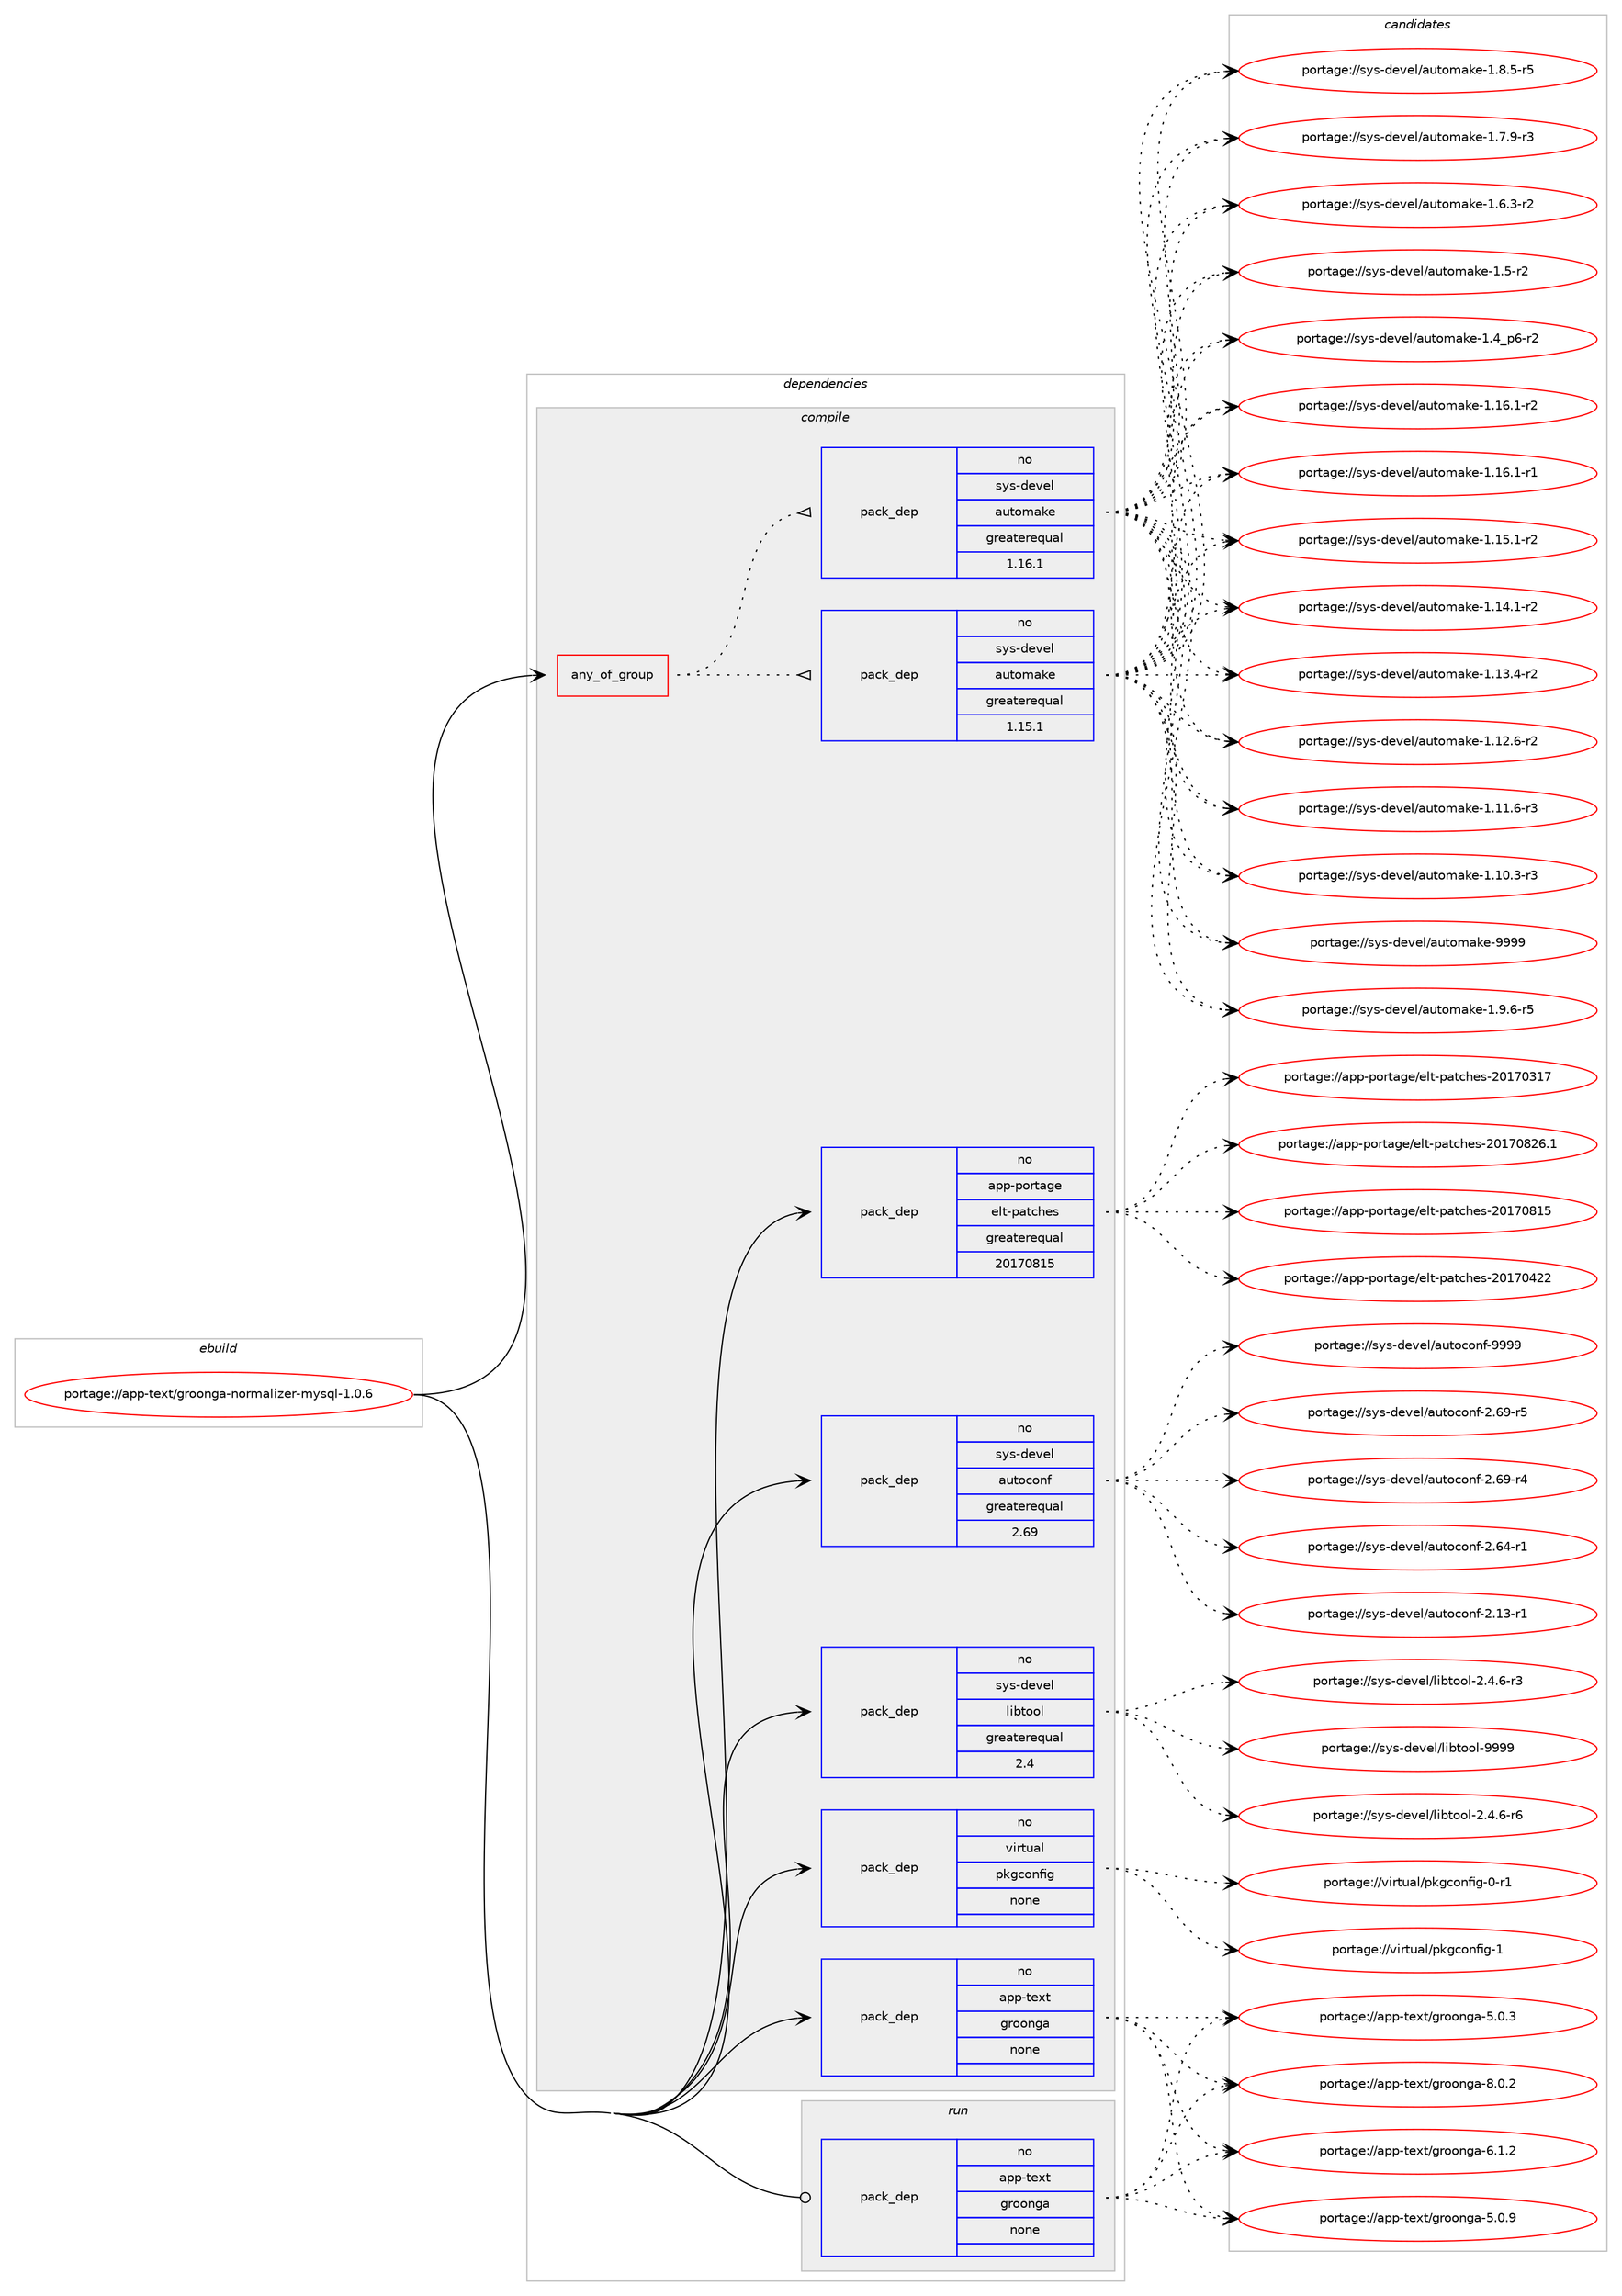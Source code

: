 digraph prolog {

# *************
# Graph options
# *************

newrank=true;
concentrate=true;
compound=true;
graph [rankdir=LR,fontname=Helvetica,fontsize=10,ranksep=1.5];#, ranksep=2.5, nodesep=0.2];
edge  [arrowhead=vee];
node  [fontname=Helvetica,fontsize=10];

# **********
# The ebuild
# **********

subgraph cluster_leftcol {
color=gray;
label=<<i>ebuild</i>>;
id [label="portage://app-text/groonga-normalizer-mysql-1.0.6", color=red, width=4, href="../app-text/groonga-normalizer-mysql-1.0.6.svg"];
}

# ****************
# The dependencies
# ****************

subgraph cluster_midcol {
color=gray;
label=<<i>dependencies</i>>;
subgraph cluster_compile {
fillcolor="#eeeeee";
style=filled;
label=<<i>compile</i>>;
subgraph any7705 {
dependency597289 [label=<<TABLE BORDER="0" CELLBORDER="1" CELLSPACING="0" CELLPADDING="4"><TR><TD CELLPADDING="10">any_of_group</TD></TR></TABLE>>, shape=none, color=red];subgraph pack449047 {
dependency597290 [label=<<TABLE BORDER="0" CELLBORDER="1" CELLSPACING="0" CELLPADDING="4" WIDTH="220"><TR><TD ROWSPAN="6" CELLPADDING="30">pack_dep</TD></TR><TR><TD WIDTH="110">no</TD></TR><TR><TD>sys-devel</TD></TR><TR><TD>automake</TD></TR><TR><TD>greaterequal</TD></TR><TR><TD>1.16.1</TD></TR></TABLE>>, shape=none, color=blue];
}
dependency597289:e -> dependency597290:w [weight=20,style="dotted",arrowhead="oinv"];
subgraph pack449048 {
dependency597291 [label=<<TABLE BORDER="0" CELLBORDER="1" CELLSPACING="0" CELLPADDING="4" WIDTH="220"><TR><TD ROWSPAN="6" CELLPADDING="30">pack_dep</TD></TR><TR><TD WIDTH="110">no</TD></TR><TR><TD>sys-devel</TD></TR><TR><TD>automake</TD></TR><TR><TD>greaterequal</TD></TR><TR><TD>1.15.1</TD></TR></TABLE>>, shape=none, color=blue];
}
dependency597289:e -> dependency597291:w [weight=20,style="dotted",arrowhead="oinv"];
}
id:e -> dependency597289:w [weight=20,style="solid",arrowhead="vee"];
subgraph pack449049 {
dependency597292 [label=<<TABLE BORDER="0" CELLBORDER="1" CELLSPACING="0" CELLPADDING="4" WIDTH="220"><TR><TD ROWSPAN="6" CELLPADDING="30">pack_dep</TD></TR><TR><TD WIDTH="110">no</TD></TR><TR><TD>app-portage</TD></TR><TR><TD>elt-patches</TD></TR><TR><TD>greaterequal</TD></TR><TR><TD>20170815</TD></TR></TABLE>>, shape=none, color=blue];
}
id:e -> dependency597292:w [weight=20,style="solid",arrowhead="vee"];
subgraph pack449050 {
dependency597293 [label=<<TABLE BORDER="0" CELLBORDER="1" CELLSPACING="0" CELLPADDING="4" WIDTH="220"><TR><TD ROWSPAN="6" CELLPADDING="30">pack_dep</TD></TR><TR><TD WIDTH="110">no</TD></TR><TR><TD>app-text</TD></TR><TR><TD>groonga</TD></TR><TR><TD>none</TD></TR><TR><TD></TD></TR></TABLE>>, shape=none, color=blue];
}
id:e -> dependency597293:w [weight=20,style="solid",arrowhead="vee"];
subgraph pack449051 {
dependency597294 [label=<<TABLE BORDER="0" CELLBORDER="1" CELLSPACING="0" CELLPADDING="4" WIDTH="220"><TR><TD ROWSPAN="6" CELLPADDING="30">pack_dep</TD></TR><TR><TD WIDTH="110">no</TD></TR><TR><TD>sys-devel</TD></TR><TR><TD>autoconf</TD></TR><TR><TD>greaterequal</TD></TR><TR><TD>2.69</TD></TR></TABLE>>, shape=none, color=blue];
}
id:e -> dependency597294:w [weight=20,style="solid",arrowhead="vee"];
subgraph pack449052 {
dependency597295 [label=<<TABLE BORDER="0" CELLBORDER="1" CELLSPACING="0" CELLPADDING="4" WIDTH="220"><TR><TD ROWSPAN="6" CELLPADDING="30">pack_dep</TD></TR><TR><TD WIDTH="110">no</TD></TR><TR><TD>sys-devel</TD></TR><TR><TD>libtool</TD></TR><TR><TD>greaterequal</TD></TR><TR><TD>2.4</TD></TR></TABLE>>, shape=none, color=blue];
}
id:e -> dependency597295:w [weight=20,style="solid",arrowhead="vee"];
subgraph pack449053 {
dependency597296 [label=<<TABLE BORDER="0" CELLBORDER="1" CELLSPACING="0" CELLPADDING="4" WIDTH="220"><TR><TD ROWSPAN="6" CELLPADDING="30">pack_dep</TD></TR><TR><TD WIDTH="110">no</TD></TR><TR><TD>virtual</TD></TR><TR><TD>pkgconfig</TD></TR><TR><TD>none</TD></TR><TR><TD></TD></TR></TABLE>>, shape=none, color=blue];
}
id:e -> dependency597296:w [weight=20,style="solid",arrowhead="vee"];
}
subgraph cluster_compileandrun {
fillcolor="#eeeeee";
style=filled;
label=<<i>compile and run</i>>;
}
subgraph cluster_run {
fillcolor="#eeeeee";
style=filled;
label=<<i>run</i>>;
subgraph pack449054 {
dependency597297 [label=<<TABLE BORDER="0" CELLBORDER="1" CELLSPACING="0" CELLPADDING="4" WIDTH="220"><TR><TD ROWSPAN="6" CELLPADDING="30">pack_dep</TD></TR><TR><TD WIDTH="110">no</TD></TR><TR><TD>app-text</TD></TR><TR><TD>groonga</TD></TR><TR><TD>none</TD></TR><TR><TD></TD></TR></TABLE>>, shape=none, color=blue];
}
id:e -> dependency597297:w [weight=20,style="solid",arrowhead="odot"];
}
}

# **************
# The candidates
# **************

subgraph cluster_choices {
rank=same;
color=gray;
label=<<i>candidates</i>>;

subgraph choice449047 {
color=black;
nodesep=1;
choice115121115451001011181011084797117116111109971071014557575757 [label="portage://sys-devel/automake-9999", color=red, width=4,href="../sys-devel/automake-9999.svg"];
choice115121115451001011181011084797117116111109971071014549465746544511453 [label="portage://sys-devel/automake-1.9.6-r5", color=red, width=4,href="../sys-devel/automake-1.9.6-r5.svg"];
choice115121115451001011181011084797117116111109971071014549465646534511453 [label="portage://sys-devel/automake-1.8.5-r5", color=red, width=4,href="../sys-devel/automake-1.8.5-r5.svg"];
choice115121115451001011181011084797117116111109971071014549465546574511451 [label="portage://sys-devel/automake-1.7.9-r3", color=red, width=4,href="../sys-devel/automake-1.7.9-r3.svg"];
choice115121115451001011181011084797117116111109971071014549465446514511450 [label="portage://sys-devel/automake-1.6.3-r2", color=red, width=4,href="../sys-devel/automake-1.6.3-r2.svg"];
choice11512111545100101118101108479711711611110997107101454946534511450 [label="portage://sys-devel/automake-1.5-r2", color=red, width=4,href="../sys-devel/automake-1.5-r2.svg"];
choice115121115451001011181011084797117116111109971071014549465295112544511450 [label="portage://sys-devel/automake-1.4_p6-r2", color=red, width=4,href="../sys-devel/automake-1.4_p6-r2.svg"];
choice11512111545100101118101108479711711611110997107101454946495446494511450 [label="portage://sys-devel/automake-1.16.1-r2", color=red, width=4,href="../sys-devel/automake-1.16.1-r2.svg"];
choice11512111545100101118101108479711711611110997107101454946495446494511449 [label="portage://sys-devel/automake-1.16.1-r1", color=red, width=4,href="../sys-devel/automake-1.16.1-r1.svg"];
choice11512111545100101118101108479711711611110997107101454946495346494511450 [label="portage://sys-devel/automake-1.15.1-r2", color=red, width=4,href="../sys-devel/automake-1.15.1-r2.svg"];
choice11512111545100101118101108479711711611110997107101454946495246494511450 [label="portage://sys-devel/automake-1.14.1-r2", color=red, width=4,href="../sys-devel/automake-1.14.1-r2.svg"];
choice11512111545100101118101108479711711611110997107101454946495146524511450 [label="portage://sys-devel/automake-1.13.4-r2", color=red, width=4,href="../sys-devel/automake-1.13.4-r2.svg"];
choice11512111545100101118101108479711711611110997107101454946495046544511450 [label="portage://sys-devel/automake-1.12.6-r2", color=red, width=4,href="../sys-devel/automake-1.12.6-r2.svg"];
choice11512111545100101118101108479711711611110997107101454946494946544511451 [label="portage://sys-devel/automake-1.11.6-r3", color=red, width=4,href="../sys-devel/automake-1.11.6-r3.svg"];
choice11512111545100101118101108479711711611110997107101454946494846514511451 [label="portage://sys-devel/automake-1.10.3-r3", color=red, width=4,href="../sys-devel/automake-1.10.3-r3.svg"];
dependency597290:e -> choice115121115451001011181011084797117116111109971071014557575757:w [style=dotted,weight="100"];
dependency597290:e -> choice115121115451001011181011084797117116111109971071014549465746544511453:w [style=dotted,weight="100"];
dependency597290:e -> choice115121115451001011181011084797117116111109971071014549465646534511453:w [style=dotted,weight="100"];
dependency597290:e -> choice115121115451001011181011084797117116111109971071014549465546574511451:w [style=dotted,weight="100"];
dependency597290:e -> choice115121115451001011181011084797117116111109971071014549465446514511450:w [style=dotted,weight="100"];
dependency597290:e -> choice11512111545100101118101108479711711611110997107101454946534511450:w [style=dotted,weight="100"];
dependency597290:e -> choice115121115451001011181011084797117116111109971071014549465295112544511450:w [style=dotted,weight="100"];
dependency597290:e -> choice11512111545100101118101108479711711611110997107101454946495446494511450:w [style=dotted,weight="100"];
dependency597290:e -> choice11512111545100101118101108479711711611110997107101454946495446494511449:w [style=dotted,weight="100"];
dependency597290:e -> choice11512111545100101118101108479711711611110997107101454946495346494511450:w [style=dotted,weight="100"];
dependency597290:e -> choice11512111545100101118101108479711711611110997107101454946495246494511450:w [style=dotted,weight="100"];
dependency597290:e -> choice11512111545100101118101108479711711611110997107101454946495146524511450:w [style=dotted,weight="100"];
dependency597290:e -> choice11512111545100101118101108479711711611110997107101454946495046544511450:w [style=dotted,weight="100"];
dependency597290:e -> choice11512111545100101118101108479711711611110997107101454946494946544511451:w [style=dotted,weight="100"];
dependency597290:e -> choice11512111545100101118101108479711711611110997107101454946494846514511451:w [style=dotted,weight="100"];
}
subgraph choice449048 {
color=black;
nodesep=1;
choice115121115451001011181011084797117116111109971071014557575757 [label="portage://sys-devel/automake-9999", color=red, width=4,href="../sys-devel/automake-9999.svg"];
choice115121115451001011181011084797117116111109971071014549465746544511453 [label="portage://sys-devel/automake-1.9.6-r5", color=red, width=4,href="../sys-devel/automake-1.9.6-r5.svg"];
choice115121115451001011181011084797117116111109971071014549465646534511453 [label="portage://sys-devel/automake-1.8.5-r5", color=red, width=4,href="../sys-devel/automake-1.8.5-r5.svg"];
choice115121115451001011181011084797117116111109971071014549465546574511451 [label="portage://sys-devel/automake-1.7.9-r3", color=red, width=4,href="../sys-devel/automake-1.7.9-r3.svg"];
choice115121115451001011181011084797117116111109971071014549465446514511450 [label="portage://sys-devel/automake-1.6.3-r2", color=red, width=4,href="../sys-devel/automake-1.6.3-r2.svg"];
choice11512111545100101118101108479711711611110997107101454946534511450 [label="portage://sys-devel/automake-1.5-r2", color=red, width=4,href="../sys-devel/automake-1.5-r2.svg"];
choice115121115451001011181011084797117116111109971071014549465295112544511450 [label="portage://sys-devel/automake-1.4_p6-r2", color=red, width=4,href="../sys-devel/automake-1.4_p6-r2.svg"];
choice11512111545100101118101108479711711611110997107101454946495446494511450 [label="portage://sys-devel/automake-1.16.1-r2", color=red, width=4,href="../sys-devel/automake-1.16.1-r2.svg"];
choice11512111545100101118101108479711711611110997107101454946495446494511449 [label="portage://sys-devel/automake-1.16.1-r1", color=red, width=4,href="../sys-devel/automake-1.16.1-r1.svg"];
choice11512111545100101118101108479711711611110997107101454946495346494511450 [label="portage://sys-devel/automake-1.15.1-r2", color=red, width=4,href="../sys-devel/automake-1.15.1-r2.svg"];
choice11512111545100101118101108479711711611110997107101454946495246494511450 [label="portage://sys-devel/automake-1.14.1-r2", color=red, width=4,href="../sys-devel/automake-1.14.1-r2.svg"];
choice11512111545100101118101108479711711611110997107101454946495146524511450 [label="portage://sys-devel/automake-1.13.4-r2", color=red, width=4,href="../sys-devel/automake-1.13.4-r2.svg"];
choice11512111545100101118101108479711711611110997107101454946495046544511450 [label="portage://sys-devel/automake-1.12.6-r2", color=red, width=4,href="../sys-devel/automake-1.12.6-r2.svg"];
choice11512111545100101118101108479711711611110997107101454946494946544511451 [label="portage://sys-devel/automake-1.11.6-r3", color=red, width=4,href="../sys-devel/automake-1.11.6-r3.svg"];
choice11512111545100101118101108479711711611110997107101454946494846514511451 [label="portage://sys-devel/automake-1.10.3-r3", color=red, width=4,href="../sys-devel/automake-1.10.3-r3.svg"];
dependency597291:e -> choice115121115451001011181011084797117116111109971071014557575757:w [style=dotted,weight="100"];
dependency597291:e -> choice115121115451001011181011084797117116111109971071014549465746544511453:w [style=dotted,weight="100"];
dependency597291:e -> choice115121115451001011181011084797117116111109971071014549465646534511453:w [style=dotted,weight="100"];
dependency597291:e -> choice115121115451001011181011084797117116111109971071014549465546574511451:w [style=dotted,weight="100"];
dependency597291:e -> choice115121115451001011181011084797117116111109971071014549465446514511450:w [style=dotted,weight="100"];
dependency597291:e -> choice11512111545100101118101108479711711611110997107101454946534511450:w [style=dotted,weight="100"];
dependency597291:e -> choice115121115451001011181011084797117116111109971071014549465295112544511450:w [style=dotted,weight="100"];
dependency597291:e -> choice11512111545100101118101108479711711611110997107101454946495446494511450:w [style=dotted,weight="100"];
dependency597291:e -> choice11512111545100101118101108479711711611110997107101454946495446494511449:w [style=dotted,weight="100"];
dependency597291:e -> choice11512111545100101118101108479711711611110997107101454946495346494511450:w [style=dotted,weight="100"];
dependency597291:e -> choice11512111545100101118101108479711711611110997107101454946495246494511450:w [style=dotted,weight="100"];
dependency597291:e -> choice11512111545100101118101108479711711611110997107101454946495146524511450:w [style=dotted,weight="100"];
dependency597291:e -> choice11512111545100101118101108479711711611110997107101454946495046544511450:w [style=dotted,weight="100"];
dependency597291:e -> choice11512111545100101118101108479711711611110997107101454946494946544511451:w [style=dotted,weight="100"];
dependency597291:e -> choice11512111545100101118101108479711711611110997107101454946494846514511451:w [style=dotted,weight="100"];
}
subgraph choice449049 {
color=black;
nodesep=1;
choice971121124511211111411697103101471011081164511297116991041011154550484955485650544649 [label="portage://app-portage/elt-patches-20170826.1", color=red, width=4,href="../app-portage/elt-patches-20170826.1.svg"];
choice97112112451121111141169710310147101108116451129711699104101115455048495548564953 [label="portage://app-portage/elt-patches-20170815", color=red, width=4,href="../app-portage/elt-patches-20170815.svg"];
choice97112112451121111141169710310147101108116451129711699104101115455048495548525050 [label="portage://app-portage/elt-patches-20170422", color=red, width=4,href="../app-portage/elt-patches-20170422.svg"];
choice97112112451121111141169710310147101108116451129711699104101115455048495548514955 [label="portage://app-portage/elt-patches-20170317", color=red, width=4,href="../app-portage/elt-patches-20170317.svg"];
dependency597292:e -> choice971121124511211111411697103101471011081164511297116991041011154550484955485650544649:w [style=dotted,weight="100"];
dependency597292:e -> choice97112112451121111141169710310147101108116451129711699104101115455048495548564953:w [style=dotted,weight="100"];
dependency597292:e -> choice97112112451121111141169710310147101108116451129711699104101115455048495548525050:w [style=dotted,weight="100"];
dependency597292:e -> choice97112112451121111141169710310147101108116451129711699104101115455048495548514955:w [style=dotted,weight="100"];
}
subgraph choice449050 {
color=black;
nodesep=1;
choice97112112451161011201164710311411111111010397455646484650 [label="portage://app-text/groonga-8.0.2", color=red, width=4,href="../app-text/groonga-8.0.2.svg"];
choice97112112451161011201164710311411111111010397455446494650 [label="portage://app-text/groonga-6.1.2", color=red, width=4,href="../app-text/groonga-6.1.2.svg"];
choice97112112451161011201164710311411111111010397455346484657 [label="portage://app-text/groonga-5.0.9", color=red, width=4,href="../app-text/groonga-5.0.9.svg"];
choice97112112451161011201164710311411111111010397455346484651 [label="portage://app-text/groonga-5.0.3", color=red, width=4,href="../app-text/groonga-5.0.3.svg"];
dependency597293:e -> choice97112112451161011201164710311411111111010397455646484650:w [style=dotted,weight="100"];
dependency597293:e -> choice97112112451161011201164710311411111111010397455446494650:w [style=dotted,weight="100"];
dependency597293:e -> choice97112112451161011201164710311411111111010397455346484657:w [style=dotted,weight="100"];
dependency597293:e -> choice97112112451161011201164710311411111111010397455346484651:w [style=dotted,weight="100"];
}
subgraph choice449051 {
color=black;
nodesep=1;
choice115121115451001011181011084797117116111991111101024557575757 [label="portage://sys-devel/autoconf-9999", color=red, width=4,href="../sys-devel/autoconf-9999.svg"];
choice1151211154510010111810110847971171161119911111010245504654574511453 [label="portage://sys-devel/autoconf-2.69-r5", color=red, width=4,href="../sys-devel/autoconf-2.69-r5.svg"];
choice1151211154510010111810110847971171161119911111010245504654574511452 [label="portage://sys-devel/autoconf-2.69-r4", color=red, width=4,href="../sys-devel/autoconf-2.69-r4.svg"];
choice1151211154510010111810110847971171161119911111010245504654524511449 [label="portage://sys-devel/autoconf-2.64-r1", color=red, width=4,href="../sys-devel/autoconf-2.64-r1.svg"];
choice1151211154510010111810110847971171161119911111010245504649514511449 [label="portage://sys-devel/autoconf-2.13-r1", color=red, width=4,href="../sys-devel/autoconf-2.13-r1.svg"];
dependency597294:e -> choice115121115451001011181011084797117116111991111101024557575757:w [style=dotted,weight="100"];
dependency597294:e -> choice1151211154510010111810110847971171161119911111010245504654574511453:w [style=dotted,weight="100"];
dependency597294:e -> choice1151211154510010111810110847971171161119911111010245504654574511452:w [style=dotted,weight="100"];
dependency597294:e -> choice1151211154510010111810110847971171161119911111010245504654524511449:w [style=dotted,weight="100"];
dependency597294:e -> choice1151211154510010111810110847971171161119911111010245504649514511449:w [style=dotted,weight="100"];
}
subgraph choice449052 {
color=black;
nodesep=1;
choice1151211154510010111810110847108105981161111111084557575757 [label="portage://sys-devel/libtool-9999", color=red, width=4,href="../sys-devel/libtool-9999.svg"];
choice1151211154510010111810110847108105981161111111084550465246544511454 [label="portage://sys-devel/libtool-2.4.6-r6", color=red, width=4,href="../sys-devel/libtool-2.4.6-r6.svg"];
choice1151211154510010111810110847108105981161111111084550465246544511451 [label="portage://sys-devel/libtool-2.4.6-r3", color=red, width=4,href="../sys-devel/libtool-2.4.6-r3.svg"];
dependency597295:e -> choice1151211154510010111810110847108105981161111111084557575757:w [style=dotted,weight="100"];
dependency597295:e -> choice1151211154510010111810110847108105981161111111084550465246544511454:w [style=dotted,weight="100"];
dependency597295:e -> choice1151211154510010111810110847108105981161111111084550465246544511451:w [style=dotted,weight="100"];
}
subgraph choice449053 {
color=black;
nodesep=1;
choice1181051141161179710847112107103991111101021051034549 [label="portage://virtual/pkgconfig-1", color=red, width=4,href="../virtual/pkgconfig-1.svg"];
choice11810511411611797108471121071039911111010210510345484511449 [label="portage://virtual/pkgconfig-0-r1", color=red, width=4,href="../virtual/pkgconfig-0-r1.svg"];
dependency597296:e -> choice1181051141161179710847112107103991111101021051034549:w [style=dotted,weight="100"];
dependency597296:e -> choice11810511411611797108471121071039911111010210510345484511449:w [style=dotted,weight="100"];
}
subgraph choice449054 {
color=black;
nodesep=1;
choice97112112451161011201164710311411111111010397455646484650 [label="portage://app-text/groonga-8.0.2", color=red, width=4,href="../app-text/groonga-8.0.2.svg"];
choice97112112451161011201164710311411111111010397455446494650 [label="portage://app-text/groonga-6.1.2", color=red, width=4,href="../app-text/groonga-6.1.2.svg"];
choice97112112451161011201164710311411111111010397455346484657 [label="portage://app-text/groonga-5.0.9", color=red, width=4,href="../app-text/groonga-5.0.9.svg"];
choice97112112451161011201164710311411111111010397455346484651 [label="portage://app-text/groonga-5.0.3", color=red, width=4,href="../app-text/groonga-5.0.3.svg"];
dependency597297:e -> choice97112112451161011201164710311411111111010397455646484650:w [style=dotted,weight="100"];
dependency597297:e -> choice97112112451161011201164710311411111111010397455446494650:w [style=dotted,weight="100"];
dependency597297:e -> choice97112112451161011201164710311411111111010397455346484657:w [style=dotted,weight="100"];
dependency597297:e -> choice97112112451161011201164710311411111111010397455346484651:w [style=dotted,weight="100"];
}
}

}
